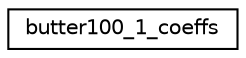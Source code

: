 digraph "Graphical Class Hierarchy"
{
 // INTERACTIVE_SVG=YES
  edge [fontname="Helvetica",fontsize="10",labelfontname="Helvetica",labelfontsize="10"];
  node [fontname="Helvetica",fontsize="10",shape=record];
  rankdir="LR";
  Node1 [label="butter100_1_coeffs",height=0.2,width=0.4,color="black", fillcolor="white", style="filled",URL="$structbutter100__1__coeffs.html"];
}
